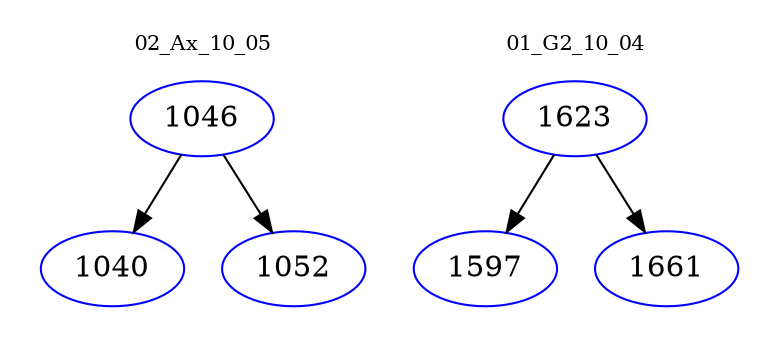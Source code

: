 digraph{
subgraph cluster_0 {
color = white
label = "02_Ax_10_05";
fontsize=10;
T0_1046 [label="1046", color="blue"]
T0_1046 -> T0_1040 [color="black"]
T0_1040 [label="1040", color="blue"]
T0_1046 -> T0_1052 [color="black"]
T0_1052 [label="1052", color="blue"]
}
subgraph cluster_1 {
color = white
label = "01_G2_10_04";
fontsize=10;
T1_1623 [label="1623", color="blue"]
T1_1623 -> T1_1597 [color="black"]
T1_1597 [label="1597", color="blue"]
T1_1623 -> T1_1661 [color="black"]
T1_1661 [label="1661", color="blue"]
}
}
